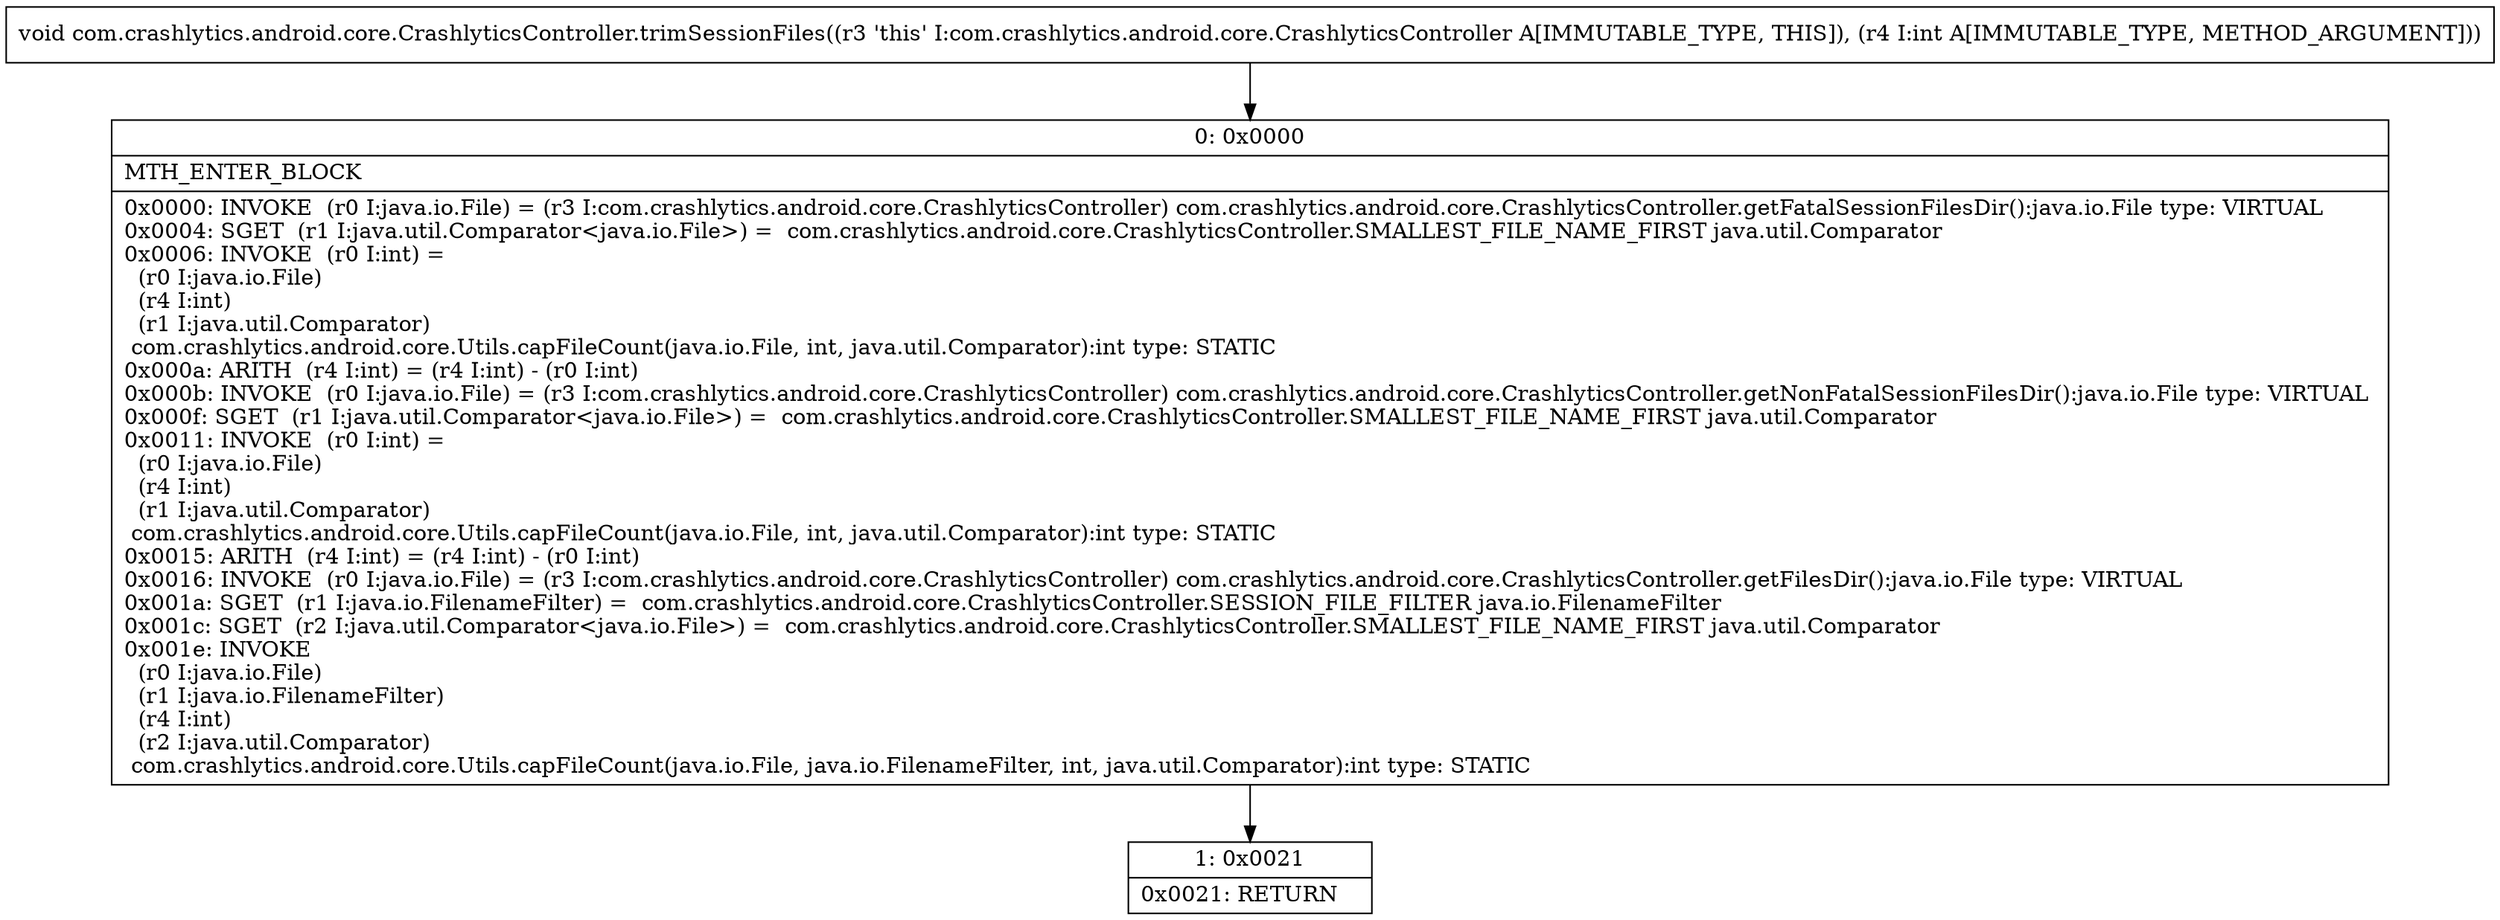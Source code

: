 digraph "CFG forcom.crashlytics.android.core.CrashlyticsController.trimSessionFiles(I)V" {
Node_0 [shape=record,label="{0\:\ 0x0000|MTH_ENTER_BLOCK\l|0x0000: INVOKE  (r0 I:java.io.File) = (r3 I:com.crashlytics.android.core.CrashlyticsController) com.crashlytics.android.core.CrashlyticsController.getFatalSessionFilesDir():java.io.File type: VIRTUAL \l0x0004: SGET  (r1 I:java.util.Comparator\<java.io.File\>) =  com.crashlytics.android.core.CrashlyticsController.SMALLEST_FILE_NAME_FIRST java.util.Comparator \l0x0006: INVOKE  (r0 I:int) = \l  (r0 I:java.io.File)\l  (r4 I:int)\l  (r1 I:java.util.Comparator)\l com.crashlytics.android.core.Utils.capFileCount(java.io.File, int, java.util.Comparator):int type: STATIC \l0x000a: ARITH  (r4 I:int) = (r4 I:int) \- (r0 I:int) \l0x000b: INVOKE  (r0 I:java.io.File) = (r3 I:com.crashlytics.android.core.CrashlyticsController) com.crashlytics.android.core.CrashlyticsController.getNonFatalSessionFilesDir():java.io.File type: VIRTUAL \l0x000f: SGET  (r1 I:java.util.Comparator\<java.io.File\>) =  com.crashlytics.android.core.CrashlyticsController.SMALLEST_FILE_NAME_FIRST java.util.Comparator \l0x0011: INVOKE  (r0 I:int) = \l  (r0 I:java.io.File)\l  (r4 I:int)\l  (r1 I:java.util.Comparator)\l com.crashlytics.android.core.Utils.capFileCount(java.io.File, int, java.util.Comparator):int type: STATIC \l0x0015: ARITH  (r4 I:int) = (r4 I:int) \- (r0 I:int) \l0x0016: INVOKE  (r0 I:java.io.File) = (r3 I:com.crashlytics.android.core.CrashlyticsController) com.crashlytics.android.core.CrashlyticsController.getFilesDir():java.io.File type: VIRTUAL \l0x001a: SGET  (r1 I:java.io.FilenameFilter) =  com.crashlytics.android.core.CrashlyticsController.SESSION_FILE_FILTER java.io.FilenameFilter \l0x001c: SGET  (r2 I:java.util.Comparator\<java.io.File\>) =  com.crashlytics.android.core.CrashlyticsController.SMALLEST_FILE_NAME_FIRST java.util.Comparator \l0x001e: INVOKE  \l  (r0 I:java.io.File)\l  (r1 I:java.io.FilenameFilter)\l  (r4 I:int)\l  (r2 I:java.util.Comparator)\l com.crashlytics.android.core.Utils.capFileCount(java.io.File, java.io.FilenameFilter, int, java.util.Comparator):int type: STATIC \l}"];
Node_1 [shape=record,label="{1\:\ 0x0021|0x0021: RETURN   \l}"];
MethodNode[shape=record,label="{void com.crashlytics.android.core.CrashlyticsController.trimSessionFiles((r3 'this' I:com.crashlytics.android.core.CrashlyticsController A[IMMUTABLE_TYPE, THIS]), (r4 I:int A[IMMUTABLE_TYPE, METHOD_ARGUMENT])) }"];
MethodNode -> Node_0;
Node_0 -> Node_1;
}

